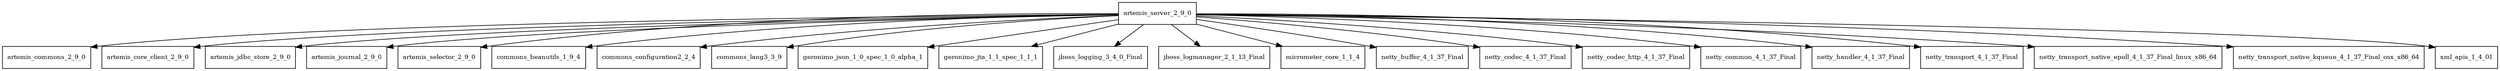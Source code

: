 digraph artemis_server_2_9_0_dependencies {
  node [shape = box, fontsize=10.0];
  artemis_server_2_9_0 -> artemis_commons_2_9_0;
  artemis_server_2_9_0 -> artemis_core_client_2_9_0;
  artemis_server_2_9_0 -> artemis_jdbc_store_2_9_0;
  artemis_server_2_9_0 -> artemis_journal_2_9_0;
  artemis_server_2_9_0 -> artemis_selector_2_9_0;
  artemis_server_2_9_0 -> commons_beanutils_1_9_4;
  artemis_server_2_9_0 -> commons_configuration2_2_4;
  artemis_server_2_9_0 -> commons_lang3_3_9;
  artemis_server_2_9_0 -> geronimo_json_1_0_spec_1_0_alpha_1;
  artemis_server_2_9_0 -> geronimo_jta_1_1_spec_1_1_1;
  artemis_server_2_9_0 -> jboss_logging_3_4_0_Final;
  artemis_server_2_9_0 -> jboss_logmanager_2_1_13_Final;
  artemis_server_2_9_0 -> micrometer_core_1_1_4;
  artemis_server_2_9_0 -> netty_buffer_4_1_37_Final;
  artemis_server_2_9_0 -> netty_codec_4_1_37_Final;
  artemis_server_2_9_0 -> netty_codec_http_4_1_37_Final;
  artemis_server_2_9_0 -> netty_common_4_1_37_Final;
  artemis_server_2_9_0 -> netty_handler_4_1_37_Final;
  artemis_server_2_9_0 -> netty_transport_4_1_37_Final;
  artemis_server_2_9_0 -> netty_transport_native_epoll_4_1_37_Final_linux_x86_64;
  artemis_server_2_9_0 -> netty_transport_native_kqueue_4_1_37_Final_osx_x86_64;
  artemis_server_2_9_0 -> xml_apis_1_4_01;
}
